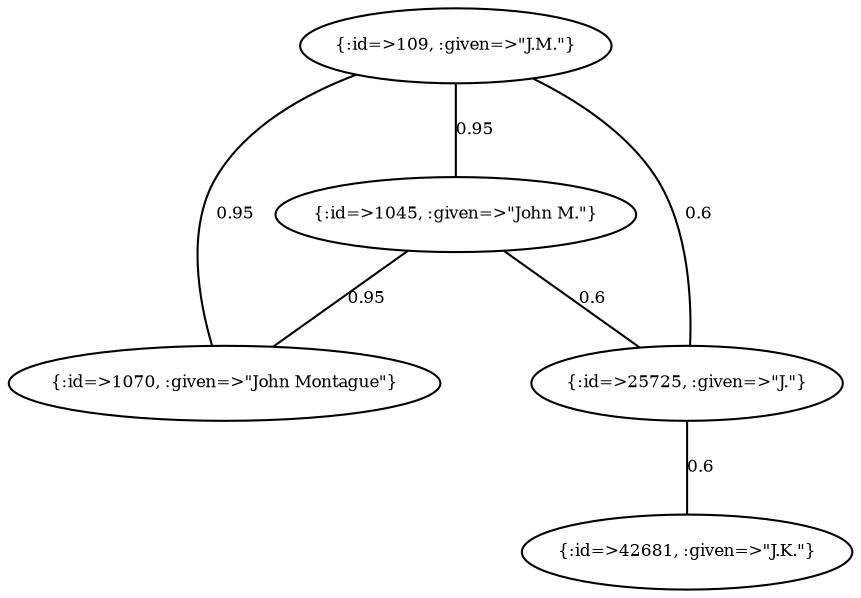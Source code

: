 graph Collector__WeightedGraph {
    "{:id=>109, :given=>\"J.M.\"}" [
        fontsize = 8,
        label = "{:id=>109, :given=>\"J.M.\"}"
    ]

    "{:id=>1045, :given=>\"John M.\"}" [
        fontsize = 8,
        label = "{:id=>1045, :given=>\"John M.\"}"
    ]

    "{:id=>1070, :given=>\"John Montague\"}" [
        fontsize = 8,
        label = "{:id=>1070, :given=>\"John Montague\"}"
    ]

    "{:id=>25725, :given=>\"J.\"}" [
        fontsize = 8,
        label = "{:id=>25725, :given=>\"J.\"}"
    ]

    "{:id=>42681, :given=>\"J.K.\"}" [
        fontsize = 8,
        label = "{:id=>42681, :given=>\"J.K.\"}"
    ]

    "{:id=>109, :given=>\"J.M.\"}" -- "{:id=>1045, :given=>\"John M.\"}" [
        fontsize = 8,
        label = 0.95
    ]

    "{:id=>109, :given=>\"J.M.\"}" -- "{:id=>1070, :given=>\"John Montague\"}" [
        fontsize = 8,
        label = 0.95
    ]

    "{:id=>109, :given=>\"J.M.\"}" -- "{:id=>25725, :given=>\"J.\"}" [
        fontsize = 8,
        label = 0.6
    ]

    "{:id=>1045, :given=>\"John M.\"}" -- "{:id=>1070, :given=>\"John Montague\"}" [
        fontsize = 8,
        label = 0.95
    ]

    "{:id=>1045, :given=>\"John M.\"}" -- "{:id=>25725, :given=>\"J.\"}" [
        fontsize = 8,
        label = 0.6
    ]

    "{:id=>25725, :given=>\"J.\"}" -- "{:id=>42681, :given=>\"J.K.\"}" [
        fontsize = 8,
        label = 0.6
    ]
}
